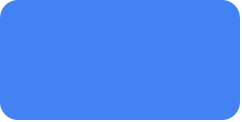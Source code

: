 <mxfile version="20.8.20" type="github">
  <diagram name="第 1 页" id="MydG-_rcRr0tfbFZN250">
    <mxGraphModel dx="994" dy="574" grid="1" gridSize="10" guides="1" tooltips="1" connect="1" arrows="1" fold="1" page="1" pageScale="1" pageWidth="827" pageHeight="1169" math="0" shadow="0">
      <root>
        <mxCell id="0" />
        <mxCell id="1" parent="0" />
        <mxCell id="htgn3hhVPYIvN9YOM_BT-1" value="" style="rounded=1;whiteSpace=wrap;html=1;strokeWidth=2;fillColor=#4282f2;strokeColor=none;" vertex="1" parent="1">
          <mxGeometry x="210" y="140" width="120" height="60" as="geometry" />
        </mxCell>
      </root>
    </mxGraphModel>
  </diagram>
</mxfile>
